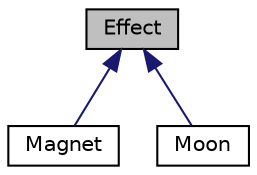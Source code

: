 digraph "Effect"
{
  edge [fontname="Helvetica",fontsize="10",labelfontname="Helvetica",labelfontsize="10"];
  node [fontname="Helvetica",fontsize="10",shape=record];
  Node1 [label="Effect",height=0.2,width=0.4,color="black", fillcolor="grey75", style="filled", fontcolor="black"];
  Node1 -> Node2 [dir="back",color="midnightblue",fontsize="10",style="solid",fontname="Helvetica"];
  Node2 [label="Magnet",height=0.2,width=0.4,color="black", fillcolor="white", style="filled",URL="$class_magnet.html",tooltip="Bonus permettant d&#39;attirer les pièces. "];
  Node1 -> Node3 [dir="back",color="midnightblue",fontsize="10",style="solid",fontname="Helvetica"];
  Node3 [label="Moon",height=0.2,width=0.4,color="black", fillcolor="white", style="filled",URL="$class_moon.html",tooltip="Bonus appliquant une gravité différent au player. "];
}
